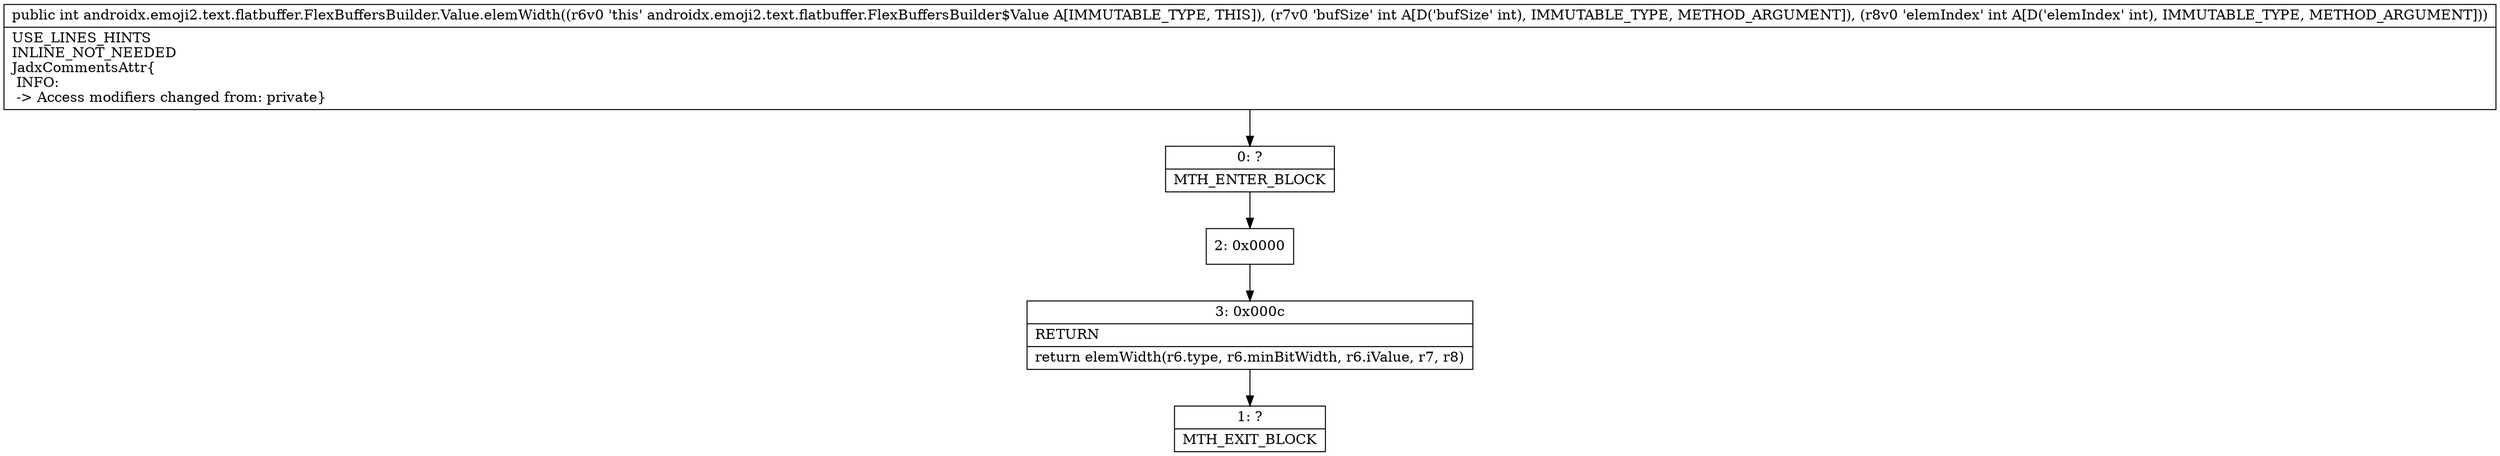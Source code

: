 digraph "CFG forandroidx.emoji2.text.flatbuffer.FlexBuffersBuilder.Value.elemWidth(II)I" {
Node_0 [shape=record,label="{0\:\ ?|MTH_ENTER_BLOCK\l}"];
Node_2 [shape=record,label="{2\:\ 0x0000}"];
Node_3 [shape=record,label="{3\:\ 0x000c|RETURN\l|return elemWidth(r6.type, r6.minBitWidth, r6.iValue, r7, r8)\l}"];
Node_1 [shape=record,label="{1\:\ ?|MTH_EXIT_BLOCK\l}"];
MethodNode[shape=record,label="{public int androidx.emoji2.text.flatbuffer.FlexBuffersBuilder.Value.elemWidth((r6v0 'this' androidx.emoji2.text.flatbuffer.FlexBuffersBuilder$Value A[IMMUTABLE_TYPE, THIS]), (r7v0 'bufSize' int A[D('bufSize' int), IMMUTABLE_TYPE, METHOD_ARGUMENT]), (r8v0 'elemIndex' int A[D('elemIndex' int), IMMUTABLE_TYPE, METHOD_ARGUMENT]))  | USE_LINES_HINTS\lINLINE_NOT_NEEDED\lJadxCommentsAttr\{\l INFO: \l \-\> Access modifiers changed from: private\}\l}"];
MethodNode -> Node_0;Node_0 -> Node_2;
Node_2 -> Node_3;
Node_3 -> Node_1;
}

